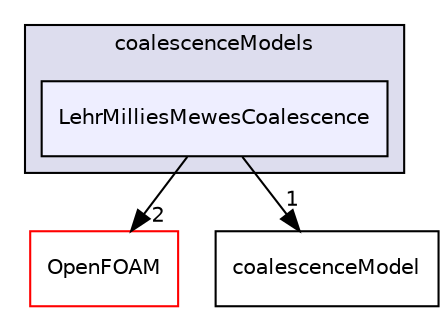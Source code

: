digraph "src/phaseSystemModels/reactingEulerFoam/phaseSystems/populationBalanceModel/coalescenceModels/LehrMilliesMewesCoalescence" {
  bgcolor=transparent;
  compound=true
  node [ fontsize="10", fontname="Helvetica"];
  edge [ labelfontsize="10", labelfontname="Helvetica"];
  subgraph clusterdir_0721f517baf771ec8d7656b8f5235e03 {
    graph [ bgcolor="#ddddee", pencolor="black", label="coalescenceModels" fontname="Helvetica", fontsize="10", URL="dir_0721f517baf771ec8d7656b8f5235e03.html"]
  dir_c247bf9c28a1446381cbdff83f1d2b9f [shape=box, label="LehrMilliesMewesCoalescence", style="filled", fillcolor="#eeeeff", pencolor="black", URL="dir_c247bf9c28a1446381cbdff83f1d2b9f.html"];
  }
  dir_c5473ff19b20e6ec4dfe5c310b3778a8 [shape=box label="OpenFOAM" color="red" URL="dir_c5473ff19b20e6ec4dfe5c310b3778a8.html"];
  dir_266a22525b8231633db5495286b1dd46 [shape=box label="coalescenceModel" URL="dir_266a22525b8231633db5495286b1dd46.html"];
  dir_c247bf9c28a1446381cbdff83f1d2b9f->dir_c5473ff19b20e6ec4dfe5c310b3778a8 [headlabel="2", labeldistance=1.5 headhref="dir_003272_002151.html"];
  dir_c247bf9c28a1446381cbdff83f1d2b9f->dir_266a22525b8231633db5495286b1dd46 [headlabel="1", labeldistance=1.5 headhref="dir_003272_003268.html"];
}
